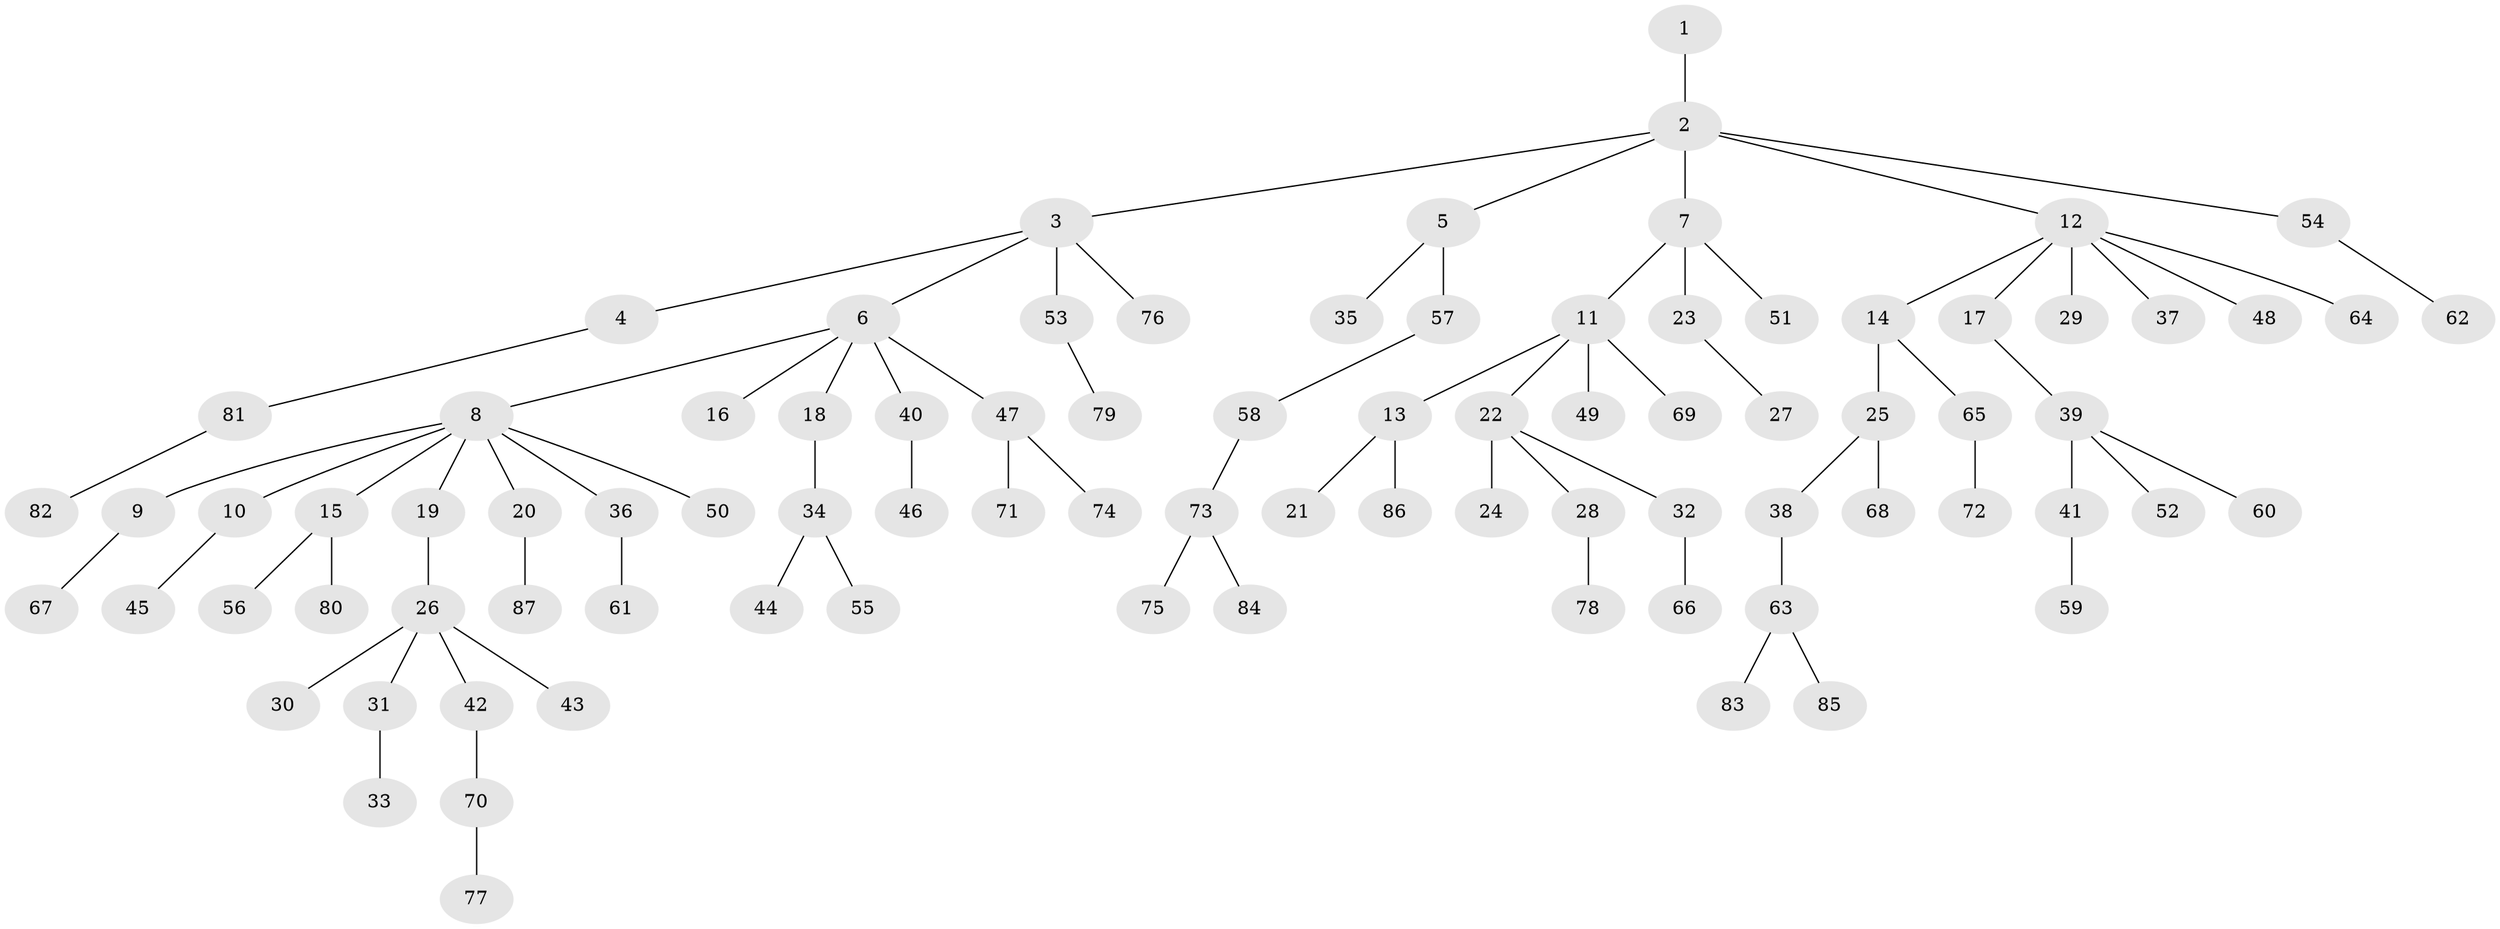 // Generated by graph-tools (version 1.1) at 2025/36/03/09/25 02:36:43]
// undirected, 87 vertices, 86 edges
graph export_dot {
graph [start="1"]
  node [color=gray90,style=filled];
  1;
  2;
  3;
  4;
  5;
  6;
  7;
  8;
  9;
  10;
  11;
  12;
  13;
  14;
  15;
  16;
  17;
  18;
  19;
  20;
  21;
  22;
  23;
  24;
  25;
  26;
  27;
  28;
  29;
  30;
  31;
  32;
  33;
  34;
  35;
  36;
  37;
  38;
  39;
  40;
  41;
  42;
  43;
  44;
  45;
  46;
  47;
  48;
  49;
  50;
  51;
  52;
  53;
  54;
  55;
  56;
  57;
  58;
  59;
  60;
  61;
  62;
  63;
  64;
  65;
  66;
  67;
  68;
  69;
  70;
  71;
  72;
  73;
  74;
  75;
  76;
  77;
  78;
  79;
  80;
  81;
  82;
  83;
  84;
  85;
  86;
  87;
  1 -- 2;
  2 -- 3;
  2 -- 5;
  2 -- 7;
  2 -- 12;
  2 -- 54;
  3 -- 4;
  3 -- 6;
  3 -- 53;
  3 -- 76;
  4 -- 81;
  5 -- 35;
  5 -- 57;
  6 -- 8;
  6 -- 16;
  6 -- 18;
  6 -- 40;
  6 -- 47;
  7 -- 11;
  7 -- 23;
  7 -- 51;
  8 -- 9;
  8 -- 10;
  8 -- 15;
  8 -- 19;
  8 -- 20;
  8 -- 36;
  8 -- 50;
  9 -- 67;
  10 -- 45;
  11 -- 13;
  11 -- 22;
  11 -- 49;
  11 -- 69;
  12 -- 14;
  12 -- 17;
  12 -- 29;
  12 -- 37;
  12 -- 48;
  12 -- 64;
  13 -- 21;
  13 -- 86;
  14 -- 25;
  14 -- 65;
  15 -- 56;
  15 -- 80;
  17 -- 39;
  18 -- 34;
  19 -- 26;
  20 -- 87;
  22 -- 24;
  22 -- 28;
  22 -- 32;
  23 -- 27;
  25 -- 38;
  25 -- 68;
  26 -- 30;
  26 -- 31;
  26 -- 42;
  26 -- 43;
  28 -- 78;
  31 -- 33;
  32 -- 66;
  34 -- 44;
  34 -- 55;
  36 -- 61;
  38 -- 63;
  39 -- 41;
  39 -- 52;
  39 -- 60;
  40 -- 46;
  41 -- 59;
  42 -- 70;
  47 -- 71;
  47 -- 74;
  53 -- 79;
  54 -- 62;
  57 -- 58;
  58 -- 73;
  63 -- 83;
  63 -- 85;
  65 -- 72;
  70 -- 77;
  73 -- 75;
  73 -- 84;
  81 -- 82;
}
